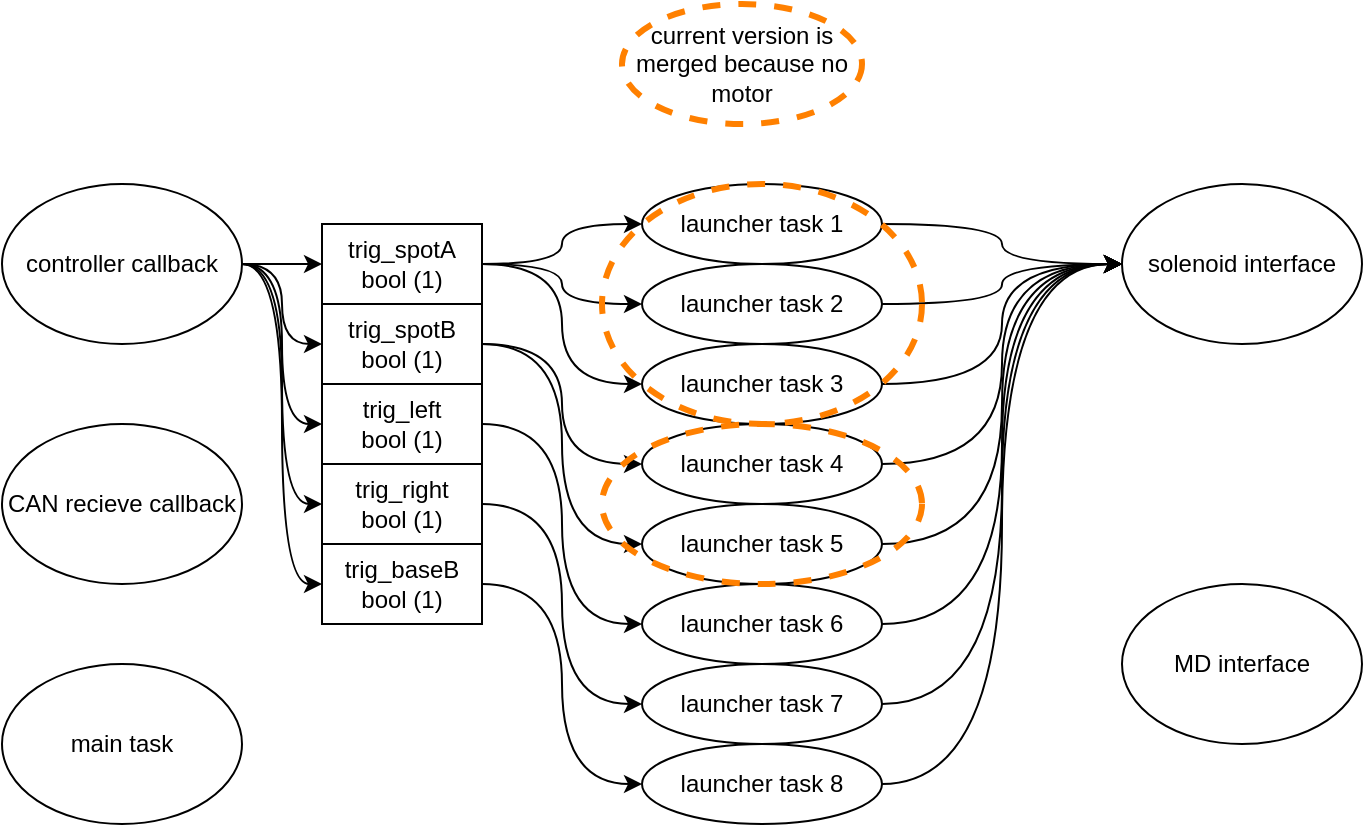 <mxfile version="20.0.4" type="github">
  <diagram id="xELWZnhlcpTwHnY1iDv6" name="Page-1">
    <mxGraphModel dx="677" dy="378" grid="1" gridSize="10" guides="1" tooltips="1" connect="1" arrows="1" fold="1" page="1" pageScale="1" pageWidth="827" pageHeight="1169" math="0" shadow="0">
      <root>
        <mxCell id="0" />
        <mxCell id="1" parent="0" />
        <mxCell id="RmE_OsSQi7L50A2YhdPy-4" value="main task" style="ellipse;whiteSpace=wrap;html=1;" vertex="1" parent="1">
          <mxGeometry x="120" y="480" width="120" height="80" as="geometry" />
        </mxCell>
        <mxCell id="RmE_OsSQi7L50A2YhdPy-34" style="edgeStyle=orthogonalEdgeStyle;curved=1;rounded=0;orthogonalLoop=1;jettySize=auto;html=1;exitX=1;exitY=0.5;exitDx=0;exitDy=0;entryX=0;entryY=0.5;entryDx=0;entryDy=0;" edge="1" parent="1" source="RmE_OsSQi7L50A2YhdPy-5" target="RmE_OsSQi7L50A2YhdPy-25">
          <mxGeometry relative="1" as="geometry" />
        </mxCell>
        <mxCell id="RmE_OsSQi7L50A2YhdPy-38" style="edgeStyle=orthogonalEdgeStyle;curved=1;rounded=0;orthogonalLoop=1;jettySize=auto;html=1;exitX=1;exitY=0.5;exitDx=0;exitDy=0;entryX=0;entryY=0.5;entryDx=0;entryDy=0;" edge="1" parent="1" source="RmE_OsSQi7L50A2YhdPy-5" target="RmE_OsSQi7L50A2YhdPy-31">
          <mxGeometry relative="1" as="geometry" />
        </mxCell>
        <mxCell id="RmE_OsSQi7L50A2YhdPy-43" style="edgeStyle=orthogonalEdgeStyle;curved=1;rounded=0;orthogonalLoop=1;jettySize=auto;html=1;exitX=1;exitY=0.5;exitDx=0;exitDy=0;entryX=0;entryY=0.5;entryDx=0;entryDy=0;" edge="1" parent="1" source="RmE_OsSQi7L50A2YhdPy-5" target="RmE_OsSQi7L50A2YhdPy-41">
          <mxGeometry relative="1" as="geometry" />
        </mxCell>
        <mxCell id="RmE_OsSQi7L50A2YhdPy-44" style="edgeStyle=orthogonalEdgeStyle;curved=1;rounded=0;orthogonalLoop=1;jettySize=auto;html=1;exitX=1;exitY=0.5;exitDx=0;exitDy=0;entryX=0;entryY=0.5;entryDx=0;entryDy=0;" edge="1" parent="1" source="RmE_OsSQi7L50A2YhdPy-5" target="RmE_OsSQi7L50A2YhdPy-42">
          <mxGeometry relative="1" as="geometry" />
        </mxCell>
        <mxCell id="RmE_OsSQi7L50A2YhdPy-56" style="edgeStyle=orthogonalEdgeStyle;curved=1;rounded=0;orthogonalLoop=1;jettySize=auto;html=1;entryX=0;entryY=0.5;entryDx=0;entryDy=0;" edge="1" parent="1" source="RmE_OsSQi7L50A2YhdPy-5" target="RmE_OsSQi7L50A2YhdPy-55">
          <mxGeometry relative="1" as="geometry" />
        </mxCell>
        <mxCell id="RmE_OsSQi7L50A2YhdPy-5" value="controller callback" style="ellipse;whiteSpace=wrap;html=1;" vertex="1" parent="1">
          <mxGeometry x="120" y="240" width="120" height="80" as="geometry" />
        </mxCell>
        <mxCell id="RmE_OsSQi7L50A2YhdPy-6" value="CAN recieve callback" style="ellipse;whiteSpace=wrap;html=1;" vertex="1" parent="1">
          <mxGeometry x="120" y="360" width="120" height="80" as="geometry" />
        </mxCell>
        <mxCell id="RmE_OsSQi7L50A2YhdPy-47" style="edgeStyle=orthogonalEdgeStyle;curved=1;rounded=0;orthogonalLoop=1;jettySize=auto;html=1;exitX=1;exitY=0.5;exitDx=0;exitDy=0;entryX=0;entryY=0.5;entryDx=0;entryDy=0;" edge="1" parent="1" source="RmE_OsSQi7L50A2YhdPy-14" target="RmE_OsSQi7L50A2YhdPy-21">
          <mxGeometry relative="1" as="geometry" />
        </mxCell>
        <mxCell id="RmE_OsSQi7L50A2YhdPy-14" value="launcher task 1" style="ellipse;whiteSpace=wrap;html=1;" vertex="1" parent="1">
          <mxGeometry x="440" y="240" width="120" height="40" as="geometry" />
        </mxCell>
        <mxCell id="RmE_OsSQi7L50A2YhdPy-48" style="edgeStyle=orthogonalEdgeStyle;curved=1;rounded=0;orthogonalLoop=1;jettySize=auto;html=1;exitX=1;exitY=0.5;exitDx=0;exitDy=0;" edge="1" parent="1" source="RmE_OsSQi7L50A2YhdPy-15">
          <mxGeometry relative="1" as="geometry">
            <mxPoint x="680" y="280" as="targetPoint" />
          </mxGeometry>
        </mxCell>
        <mxCell id="RmE_OsSQi7L50A2YhdPy-15" value="launcher task 2&lt;span style=&quot;color: rgba(0, 0, 0, 0); font-family: monospace; font-size: 0px; text-align: start;&quot;&gt;%3CmxGraphModel%3E%3Croot%3E%3CmxCell%20id%3D%220%22%2F%3E%3CmxCell%20id%3D%221%22%20parent%3D%220%22%2F%3E%3CmxCell%20id%3D%222%22%20value%3D%22launcher%20task%201%22%20style%3D%22ellipse%3BwhiteSpace%3Dwrap%3Bhtml%3D1%3B%22%20vertex%3D%221%22%20parent%3D%221%22%3E%3CmxGeometry%20x%3D%22390%22%20y%3D%22280%22%20width%3D%22120%22%20height%3D%2240%22%20as%3D%22geometry%22%2F%3E%3C%2FmxCell%3E%3C%2Froot%3E%3C%2FmxGraphModel%3E&lt;/span&gt;" style="ellipse;whiteSpace=wrap;html=1;" vertex="1" parent="1">
          <mxGeometry x="440" y="280" width="120" height="40" as="geometry" />
        </mxCell>
        <mxCell id="RmE_OsSQi7L50A2YhdPy-49" style="edgeStyle=orthogonalEdgeStyle;curved=1;rounded=0;orthogonalLoop=1;jettySize=auto;html=1;exitX=1;exitY=0.5;exitDx=0;exitDy=0;entryX=0;entryY=0.5;entryDx=0;entryDy=0;" edge="1" parent="1" source="RmE_OsSQi7L50A2YhdPy-16" target="RmE_OsSQi7L50A2YhdPy-21">
          <mxGeometry relative="1" as="geometry" />
        </mxCell>
        <mxCell id="RmE_OsSQi7L50A2YhdPy-16" value="launcher task 3" style="ellipse;whiteSpace=wrap;html=1;" vertex="1" parent="1">
          <mxGeometry x="440" y="320" width="120" height="40" as="geometry" />
        </mxCell>
        <mxCell id="RmE_OsSQi7L50A2YhdPy-51" style="edgeStyle=orthogonalEdgeStyle;curved=1;rounded=0;orthogonalLoop=1;jettySize=auto;html=1;exitX=1;exitY=0.5;exitDx=0;exitDy=0;entryX=0;entryY=0.5;entryDx=0;entryDy=0;" edge="1" parent="1" source="RmE_OsSQi7L50A2YhdPy-17" target="RmE_OsSQi7L50A2YhdPy-21">
          <mxGeometry relative="1" as="geometry" />
        </mxCell>
        <mxCell id="RmE_OsSQi7L50A2YhdPy-17" value="launcher task 4" style="ellipse;whiteSpace=wrap;html=1;" vertex="1" parent="1">
          <mxGeometry x="440" y="360" width="120" height="40" as="geometry" />
        </mxCell>
        <mxCell id="RmE_OsSQi7L50A2YhdPy-53" style="edgeStyle=orthogonalEdgeStyle;curved=1;rounded=0;orthogonalLoop=1;jettySize=auto;html=1;entryX=0;entryY=0.5;entryDx=0;entryDy=0;" edge="1" parent="1" source="RmE_OsSQi7L50A2YhdPy-18" target="RmE_OsSQi7L50A2YhdPy-21">
          <mxGeometry relative="1" as="geometry" />
        </mxCell>
        <mxCell id="RmE_OsSQi7L50A2YhdPy-18" value="launcher task 6" style="ellipse;whiteSpace=wrap;html=1;" vertex="1" parent="1">
          <mxGeometry x="440" y="440" width="120" height="40" as="geometry" />
        </mxCell>
        <mxCell id="RmE_OsSQi7L50A2YhdPy-54" style="edgeStyle=orthogonalEdgeStyle;curved=1;rounded=0;orthogonalLoop=1;jettySize=auto;html=1;entryX=0;entryY=0.5;entryDx=0;entryDy=0;" edge="1" parent="1" source="RmE_OsSQi7L50A2YhdPy-19" target="RmE_OsSQi7L50A2YhdPy-21">
          <mxGeometry relative="1" as="geometry" />
        </mxCell>
        <mxCell id="RmE_OsSQi7L50A2YhdPy-19" value="launcher task 7" style="ellipse;whiteSpace=wrap;html=1;" vertex="1" parent="1">
          <mxGeometry x="440" y="480" width="120" height="40" as="geometry" />
        </mxCell>
        <mxCell id="RmE_OsSQi7L50A2YhdPy-52" style="edgeStyle=orthogonalEdgeStyle;curved=1;rounded=0;orthogonalLoop=1;jettySize=auto;html=1;exitX=1;exitY=0.5;exitDx=0;exitDy=0;entryX=0;entryY=0.5;entryDx=0;entryDy=0;" edge="1" parent="1" source="RmE_OsSQi7L50A2YhdPy-20" target="RmE_OsSQi7L50A2YhdPy-21">
          <mxGeometry relative="1" as="geometry" />
        </mxCell>
        <mxCell id="RmE_OsSQi7L50A2YhdPy-20" value="launcher task 5" style="ellipse;whiteSpace=wrap;html=1;" vertex="1" parent="1">
          <mxGeometry x="440" y="400" width="120" height="40" as="geometry" />
        </mxCell>
        <mxCell id="RmE_OsSQi7L50A2YhdPy-21" value="solenoid interface" style="ellipse;whiteSpace=wrap;html=1;" vertex="1" parent="1">
          <mxGeometry x="680" y="240" width="120" height="80" as="geometry" />
        </mxCell>
        <mxCell id="RmE_OsSQi7L50A2YhdPy-22" value="MD interface" style="ellipse;whiteSpace=wrap;html=1;" vertex="1" parent="1">
          <mxGeometry x="680" y="440" width="120" height="80" as="geometry" />
        </mxCell>
        <mxCell id="RmE_OsSQi7L50A2YhdPy-35" style="edgeStyle=orthogonalEdgeStyle;curved=1;rounded=0;orthogonalLoop=1;jettySize=auto;html=1;exitX=1;exitY=0.5;exitDx=0;exitDy=0;" edge="1" parent="1" source="RmE_OsSQi7L50A2YhdPy-25" target="RmE_OsSQi7L50A2YhdPy-14">
          <mxGeometry relative="1" as="geometry" />
        </mxCell>
        <mxCell id="RmE_OsSQi7L50A2YhdPy-36" style="edgeStyle=orthogonalEdgeStyle;curved=1;rounded=0;orthogonalLoop=1;jettySize=auto;html=1;exitX=1;exitY=0.5;exitDx=0;exitDy=0;entryX=0;entryY=0.5;entryDx=0;entryDy=0;" edge="1" parent="1" source="RmE_OsSQi7L50A2YhdPy-25" target="RmE_OsSQi7L50A2YhdPy-15">
          <mxGeometry relative="1" as="geometry" />
        </mxCell>
        <mxCell id="RmE_OsSQi7L50A2YhdPy-37" style="edgeStyle=orthogonalEdgeStyle;curved=1;rounded=0;orthogonalLoop=1;jettySize=auto;html=1;exitX=1;exitY=0.5;exitDx=0;exitDy=0;entryX=0;entryY=0.5;entryDx=0;entryDy=0;" edge="1" parent="1" source="RmE_OsSQi7L50A2YhdPy-25" target="RmE_OsSQi7L50A2YhdPy-16">
          <mxGeometry relative="1" as="geometry" />
        </mxCell>
        <mxCell id="RmE_OsSQi7L50A2YhdPy-25" value="trig_spotA&lt;br&gt;bool (1)" style="rounded=0;whiteSpace=wrap;html=1;" vertex="1" parent="1">
          <mxGeometry x="280" y="260" width="80" height="40" as="geometry" />
        </mxCell>
        <mxCell id="RmE_OsSQi7L50A2YhdPy-39" style="edgeStyle=orthogonalEdgeStyle;curved=1;rounded=0;orthogonalLoop=1;jettySize=auto;html=1;exitX=1;exitY=0.5;exitDx=0;exitDy=0;entryX=0;entryY=0.5;entryDx=0;entryDy=0;" edge="1" parent="1" source="RmE_OsSQi7L50A2YhdPy-31" target="RmE_OsSQi7L50A2YhdPy-17">
          <mxGeometry relative="1" as="geometry" />
        </mxCell>
        <mxCell id="RmE_OsSQi7L50A2YhdPy-40" style="edgeStyle=orthogonalEdgeStyle;curved=1;rounded=0;orthogonalLoop=1;jettySize=auto;html=1;exitX=1;exitY=0.5;exitDx=0;exitDy=0;entryX=0;entryY=0.5;entryDx=0;entryDy=0;" edge="1" parent="1" source="RmE_OsSQi7L50A2YhdPy-31" target="RmE_OsSQi7L50A2YhdPy-20">
          <mxGeometry relative="1" as="geometry" />
        </mxCell>
        <mxCell id="RmE_OsSQi7L50A2YhdPy-31" value="trig_spotB&lt;br&gt;bool (1)" style="rounded=0;whiteSpace=wrap;html=1;" vertex="1" parent="1">
          <mxGeometry x="280" y="300" width="80" height="40" as="geometry" />
        </mxCell>
        <mxCell id="RmE_OsSQi7L50A2YhdPy-45" style="edgeStyle=orthogonalEdgeStyle;curved=1;rounded=0;orthogonalLoop=1;jettySize=auto;html=1;exitX=1;exitY=0.5;exitDx=0;exitDy=0;entryX=0;entryY=0.5;entryDx=0;entryDy=0;" edge="1" parent="1" source="RmE_OsSQi7L50A2YhdPy-41" target="RmE_OsSQi7L50A2YhdPy-18">
          <mxGeometry relative="1" as="geometry" />
        </mxCell>
        <mxCell id="RmE_OsSQi7L50A2YhdPy-41" value="trig_left&lt;br&gt;bool (1)" style="rounded=0;whiteSpace=wrap;html=1;" vertex="1" parent="1">
          <mxGeometry x="280" y="340" width="80" height="40" as="geometry" />
        </mxCell>
        <mxCell id="RmE_OsSQi7L50A2YhdPy-46" style="edgeStyle=orthogonalEdgeStyle;curved=1;rounded=0;orthogonalLoop=1;jettySize=auto;html=1;exitX=1;exitY=0.5;exitDx=0;exitDy=0;entryX=0;entryY=0.5;entryDx=0;entryDy=0;" edge="1" parent="1" source="RmE_OsSQi7L50A2YhdPy-42" target="RmE_OsSQi7L50A2YhdPy-19">
          <mxGeometry relative="1" as="geometry" />
        </mxCell>
        <mxCell id="RmE_OsSQi7L50A2YhdPy-42" value="trig_right&lt;br&gt;bool (1)" style="rounded=0;whiteSpace=wrap;html=1;" vertex="1" parent="1">
          <mxGeometry x="280" y="380" width="80" height="40" as="geometry" />
        </mxCell>
        <mxCell id="RmE_OsSQi7L50A2YhdPy-58" style="edgeStyle=orthogonalEdgeStyle;curved=1;rounded=0;orthogonalLoop=1;jettySize=auto;html=1;entryX=0;entryY=0.5;entryDx=0;entryDy=0;" edge="1" parent="1" source="RmE_OsSQi7L50A2YhdPy-55" target="RmE_OsSQi7L50A2YhdPy-57">
          <mxGeometry relative="1" as="geometry" />
        </mxCell>
        <mxCell id="RmE_OsSQi7L50A2YhdPy-55" value="trig_baseB&lt;br&gt;bool (1)" style="rounded=0;whiteSpace=wrap;html=1;" vertex="1" parent="1">
          <mxGeometry x="280" y="420" width="80" height="40" as="geometry" />
        </mxCell>
        <mxCell id="RmE_OsSQi7L50A2YhdPy-59" style="edgeStyle=orthogonalEdgeStyle;curved=1;rounded=0;orthogonalLoop=1;jettySize=auto;html=1;entryX=0;entryY=0.5;entryDx=0;entryDy=0;" edge="1" parent="1" source="RmE_OsSQi7L50A2YhdPy-57" target="RmE_OsSQi7L50A2YhdPy-21">
          <mxGeometry relative="1" as="geometry" />
        </mxCell>
        <mxCell id="RmE_OsSQi7L50A2YhdPy-57" value="launcher task 8" style="ellipse;whiteSpace=wrap;html=1;" vertex="1" parent="1">
          <mxGeometry x="440" y="520" width="120" height="40" as="geometry" />
        </mxCell>
        <mxCell id="RmE_OsSQi7L50A2YhdPy-61" value="" style="ellipse;whiteSpace=wrap;html=1;dashed=1;fillColor=none;strokeColor=#FF8000;strokeWidth=3;" vertex="1" parent="1">
          <mxGeometry x="420" y="240" width="160" height="120" as="geometry" />
        </mxCell>
        <mxCell id="RmE_OsSQi7L50A2YhdPy-62" value="" style="ellipse;whiteSpace=wrap;html=1;dashed=1;fillColor=none;strokeColor=#FF8000;strokeWidth=3;" vertex="1" parent="1">
          <mxGeometry x="420" y="360" width="160" height="80" as="geometry" />
        </mxCell>
        <mxCell id="RmE_OsSQi7L50A2YhdPy-65" value="current version is merged because no motor" style="ellipse;whiteSpace=wrap;html=1;dashed=1;fillColor=none;strokeColor=#FF8000;strokeWidth=3;" vertex="1" parent="1">
          <mxGeometry x="430" y="150" width="120" height="60" as="geometry" />
        </mxCell>
      </root>
    </mxGraphModel>
  </diagram>
</mxfile>
